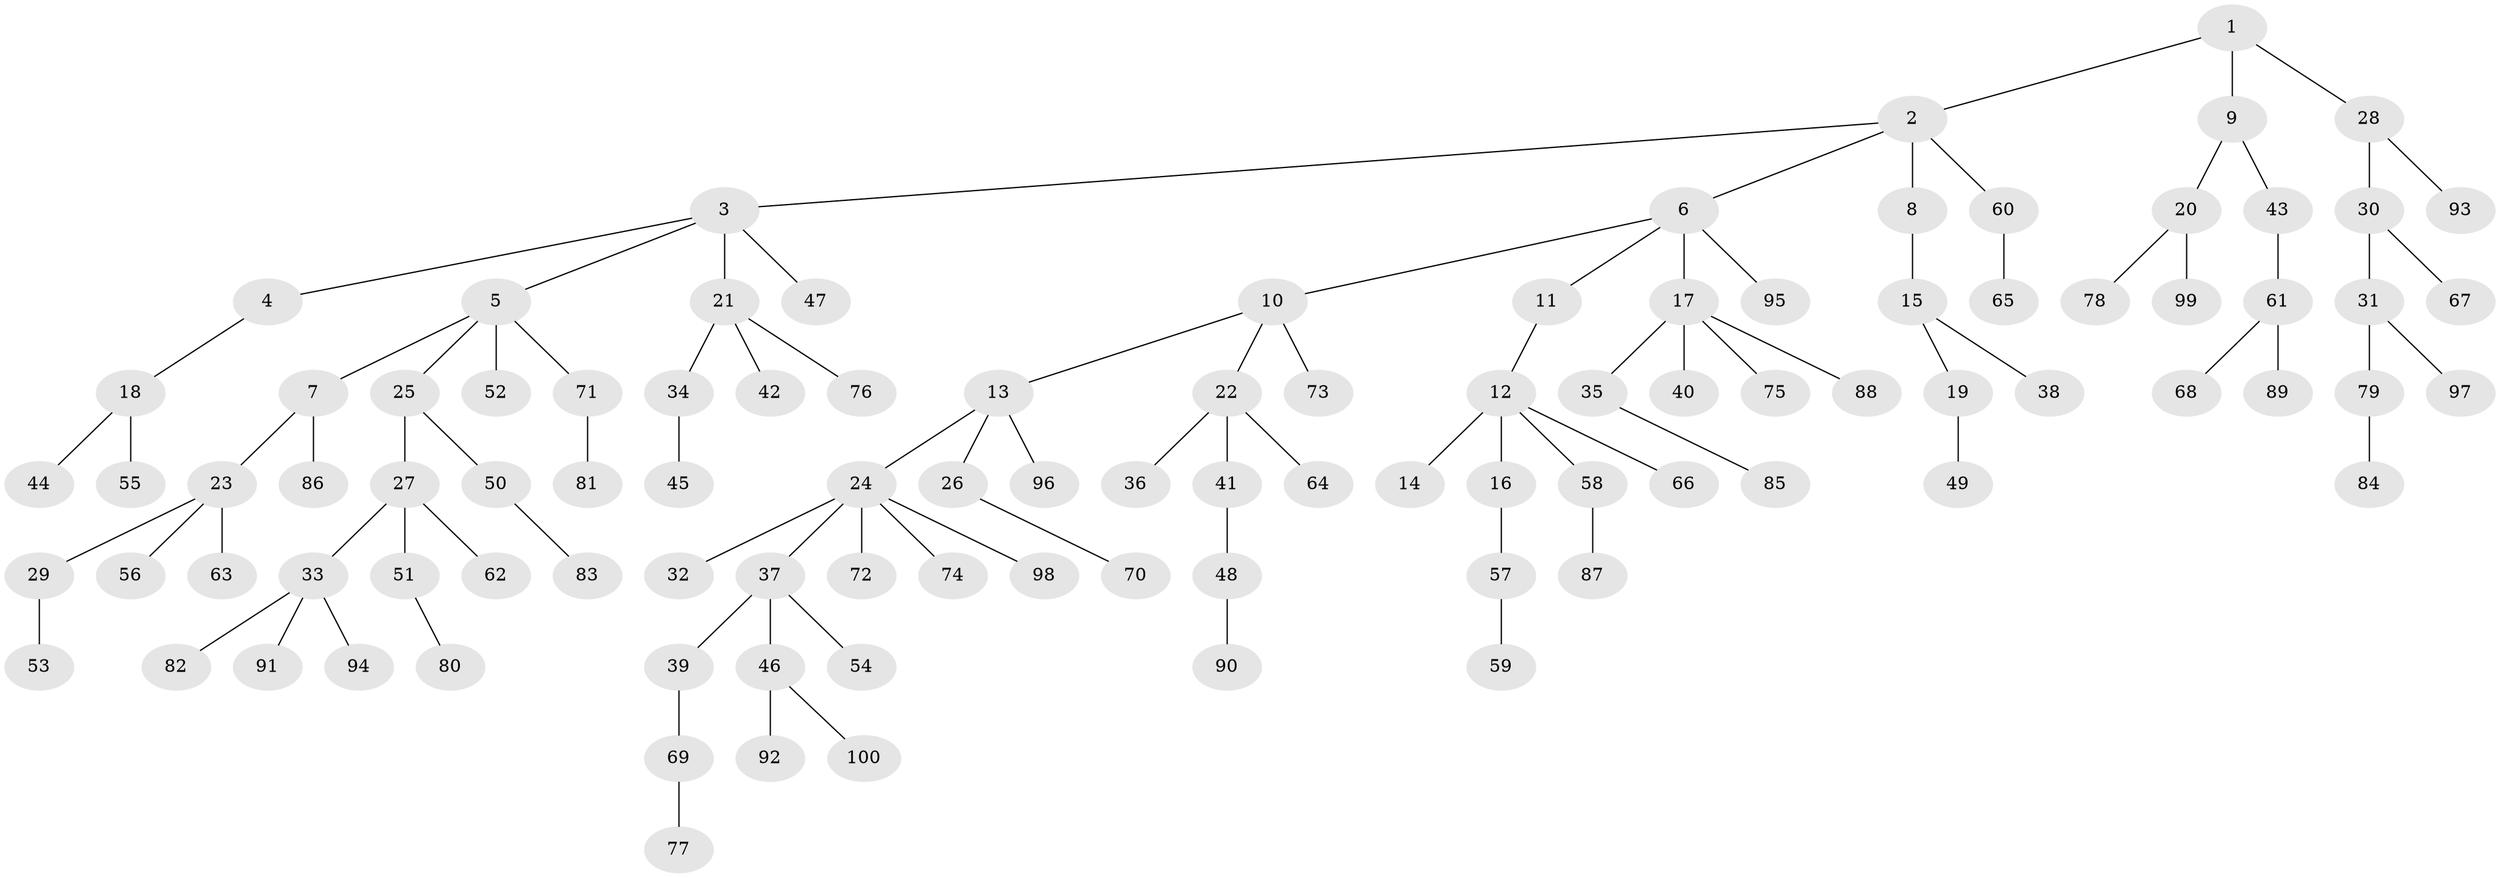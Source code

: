 // Generated by graph-tools (version 1.1) at 2025/38/02/21/25 10:38:55]
// undirected, 100 vertices, 99 edges
graph export_dot {
graph [start="1"]
  node [color=gray90,style=filled];
  1;
  2;
  3;
  4;
  5;
  6;
  7;
  8;
  9;
  10;
  11;
  12;
  13;
  14;
  15;
  16;
  17;
  18;
  19;
  20;
  21;
  22;
  23;
  24;
  25;
  26;
  27;
  28;
  29;
  30;
  31;
  32;
  33;
  34;
  35;
  36;
  37;
  38;
  39;
  40;
  41;
  42;
  43;
  44;
  45;
  46;
  47;
  48;
  49;
  50;
  51;
  52;
  53;
  54;
  55;
  56;
  57;
  58;
  59;
  60;
  61;
  62;
  63;
  64;
  65;
  66;
  67;
  68;
  69;
  70;
  71;
  72;
  73;
  74;
  75;
  76;
  77;
  78;
  79;
  80;
  81;
  82;
  83;
  84;
  85;
  86;
  87;
  88;
  89;
  90;
  91;
  92;
  93;
  94;
  95;
  96;
  97;
  98;
  99;
  100;
  1 -- 2;
  1 -- 9;
  1 -- 28;
  2 -- 3;
  2 -- 6;
  2 -- 8;
  2 -- 60;
  3 -- 4;
  3 -- 5;
  3 -- 21;
  3 -- 47;
  4 -- 18;
  5 -- 7;
  5 -- 25;
  5 -- 52;
  5 -- 71;
  6 -- 10;
  6 -- 11;
  6 -- 17;
  6 -- 95;
  7 -- 23;
  7 -- 86;
  8 -- 15;
  9 -- 20;
  9 -- 43;
  10 -- 13;
  10 -- 22;
  10 -- 73;
  11 -- 12;
  12 -- 14;
  12 -- 16;
  12 -- 58;
  12 -- 66;
  13 -- 24;
  13 -- 26;
  13 -- 96;
  15 -- 19;
  15 -- 38;
  16 -- 57;
  17 -- 35;
  17 -- 40;
  17 -- 75;
  17 -- 88;
  18 -- 44;
  18 -- 55;
  19 -- 49;
  20 -- 78;
  20 -- 99;
  21 -- 34;
  21 -- 42;
  21 -- 76;
  22 -- 36;
  22 -- 41;
  22 -- 64;
  23 -- 29;
  23 -- 56;
  23 -- 63;
  24 -- 32;
  24 -- 37;
  24 -- 72;
  24 -- 74;
  24 -- 98;
  25 -- 27;
  25 -- 50;
  26 -- 70;
  27 -- 33;
  27 -- 51;
  27 -- 62;
  28 -- 30;
  28 -- 93;
  29 -- 53;
  30 -- 31;
  30 -- 67;
  31 -- 79;
  31 -- 97;
  33 -- 82;
  33 -- 91;
  33 -- 94;
  34 -- 45;
  35 -- 85;
  37 -- 39;
  37 -- 46;
  37 -- 54;
  39 -- 69;
  41 -- 48;
  43 -- 61;
  46 -- 92;
  46 -- 100;
  48 -- 90;
  50 -- 83;
  51 -- 80;
  57 -- 59;
  58 -- 87;
  60 -- 65;
  61 -- 68;
  61 -- 89;
  69 -- 77;
  71 -- 81;
  79 -- 84;
}
